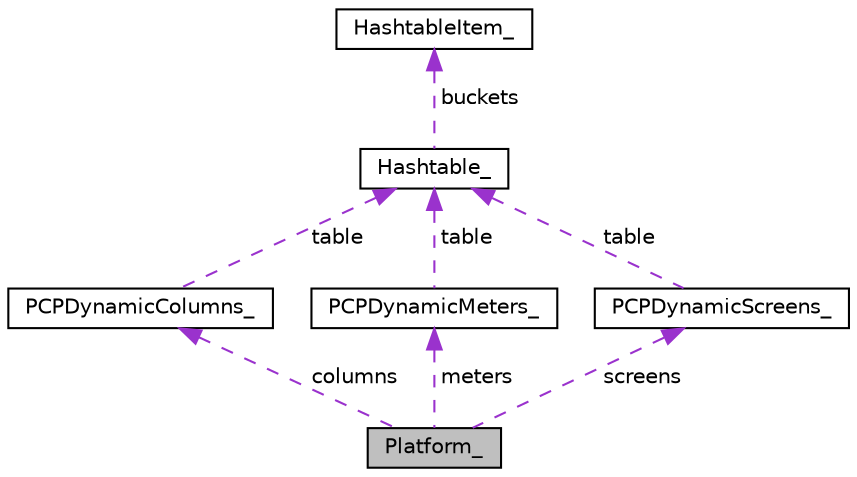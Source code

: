 digraph "Platform_"
{
  edge [fontname="Helvetica",fontsize="10",labelfontname="Helvetica",labelfontsize="10"];
  node [fontname="Helvetica",fontsize="10",shape=record];
  Node1 [label="Platform_",height=0.2,width=0.4,color="black", fillcolor="grey75", style="filled", fontcolor="black"];
  Node2 -> Node1 [dir="back",color="darkorchid3",fontsize="10",style="dashed",label=" columns" ,fontname="Helvetica"];
  Node2 [label="PCPDynamicColumns_",height=0.2,width=0.4,color="black", fillcolor="white", style="filled",URL="$structPCPDynamicColumns__.html"];
  Node3 -> Node2 [dir="back",color="darkorchid3",fontsize="10",style="dashed",label=" table" ,fontname="Helvetica"];
  Node3 [label="Hashtable_",height=0.2,width=0.4,color="black", fillcolor="white", style="filled",URL="$structHashtable__.html"];
  Node4 -> Node3 [dir="back",color="darkorchid3",fontsize="10",style="dashed",label=" buckets" ,fontname="Helvetica"];
  Node4 [label="HashtableItem_",height=0.2,width=0.4,color="black", fillcolor="white", style="filled",URL="$structHashtableItem__.html"];
  Node5 -> Node1 [dir="back",color="darkorchid3",fontsize="10",style="dashed",label=" meters" ,fontname="Helvetica"];
  Node5 [label="PCPDynamicMeters_",height=0.2,width=0.4,color="black", fillcolor="white", style="filled",URL="$structPCPDynamicMeters__.html"];
  Node3 -> Node5 [dir="back",color="darkorchid3",fontsize="10",style="dashed",label=" table" ,fontname="Helvetica"];
  Node6 -> Node1 [dir="back",color="darkorchid3",fontsize="10",style="dashed",label=" screens" ,fontname="Helvetica"];
  Node6 [label="PCPDynamicScreens_",height=0.2,width=0.4,color="black", fillcolor="white", style="filled",URL="$structPCPDynamicScreens__.html"];
  Node3 -> Node6 [dir="back",color="darkorchid3",fontsize="10",style="dashed",label=" table" ,fontname="Helvetica"];
}

